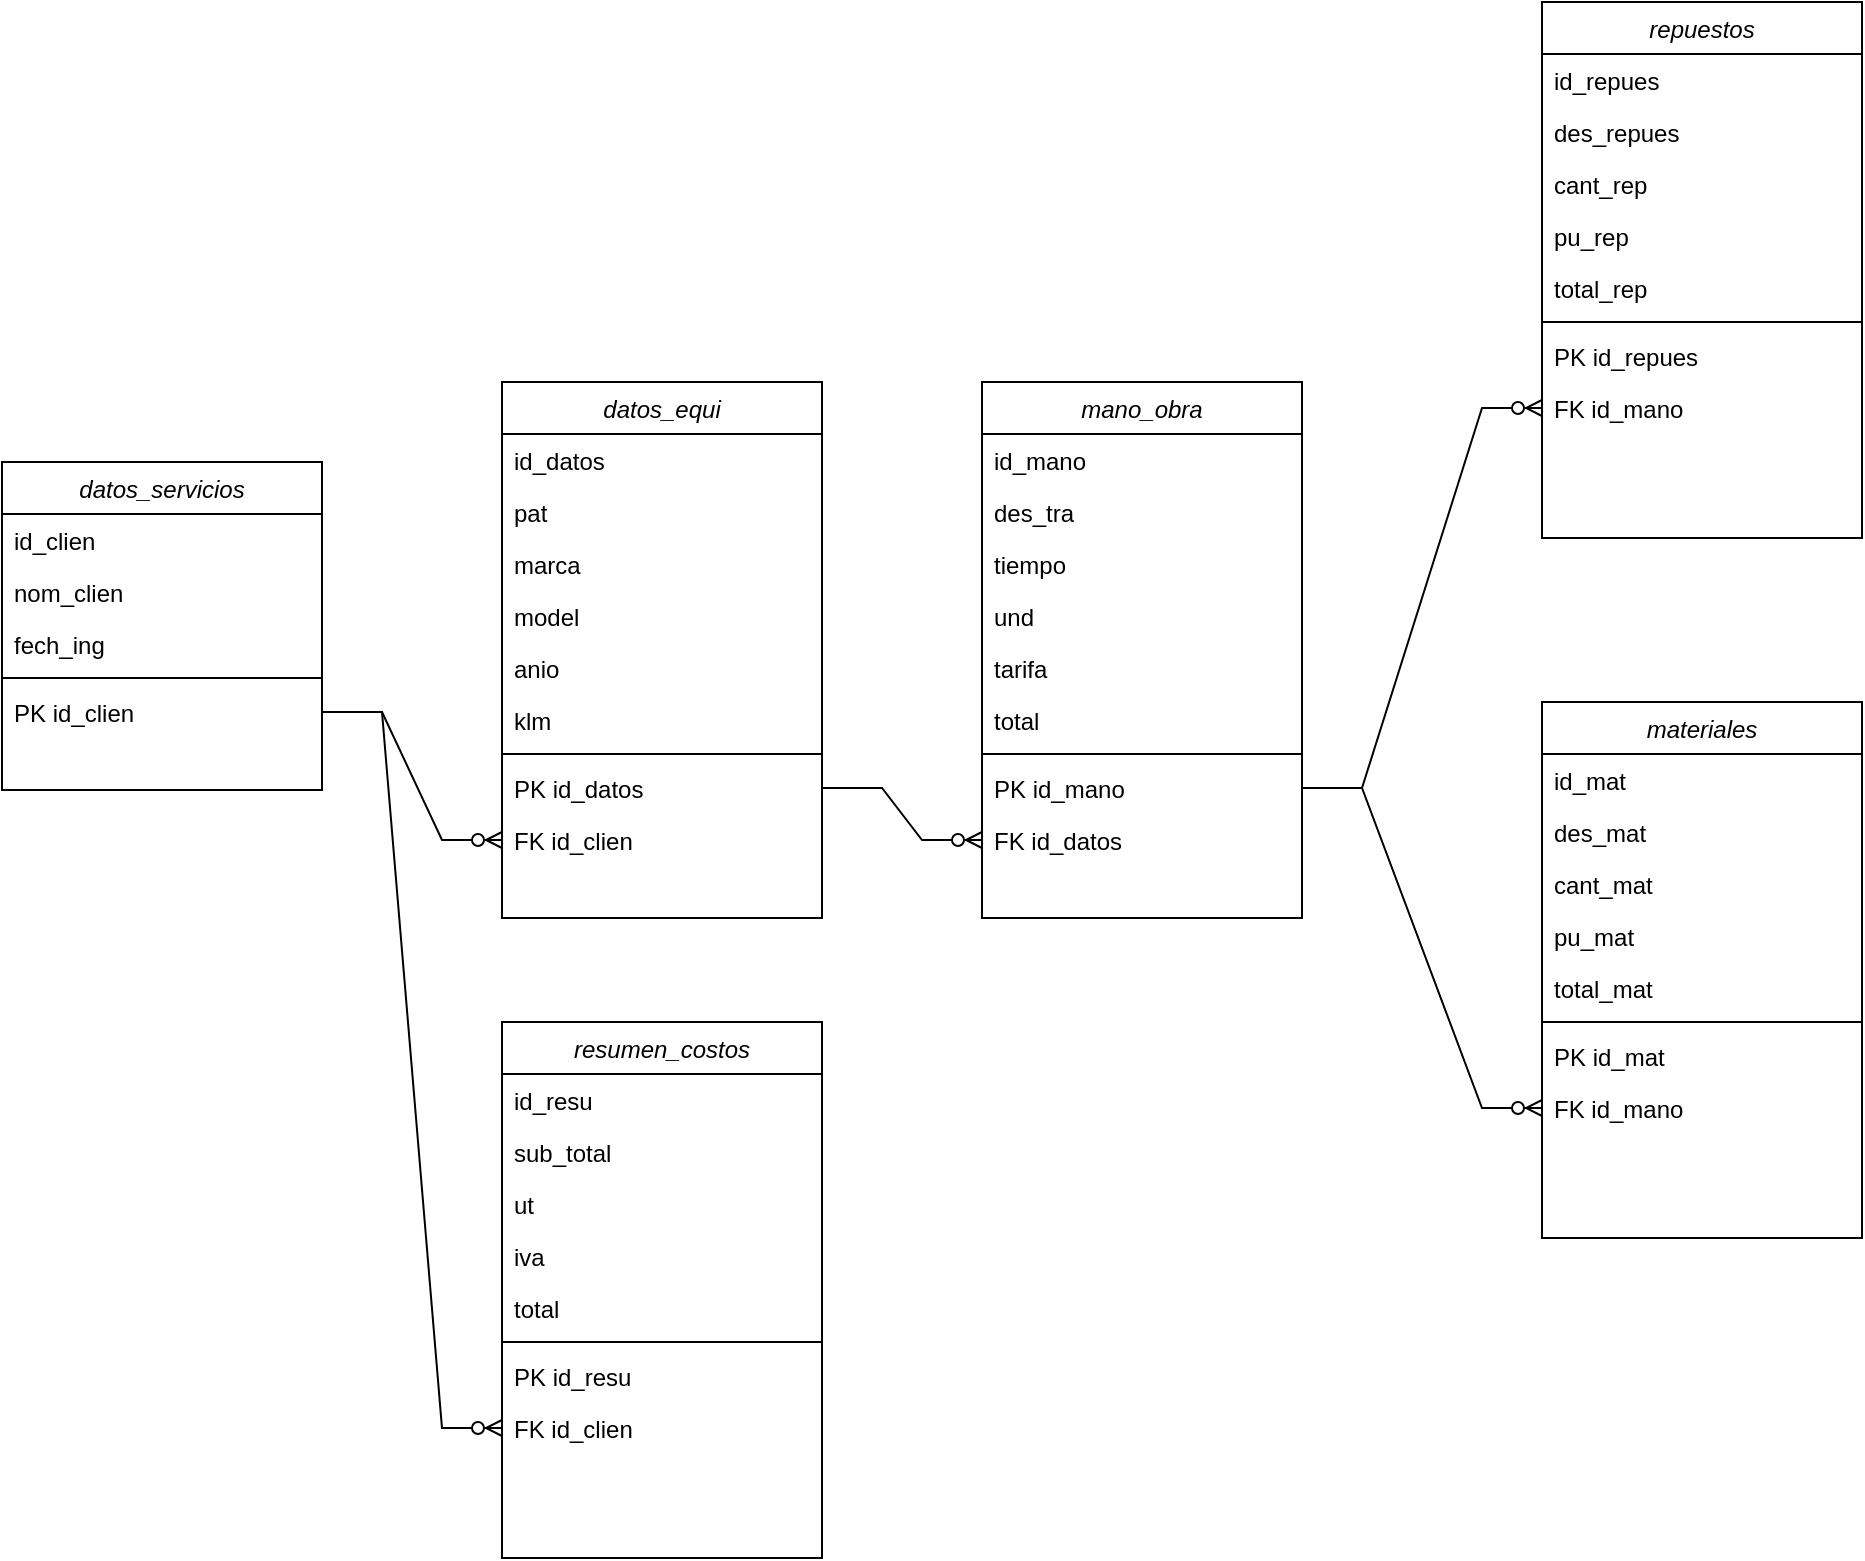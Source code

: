<mxfile version="26.1.0">
  <diagram id="C5RBs43oDa-KdzZeNtuy" name="Page-1">
    <mxGraphModel dx="1434" dy="2002" grid="1" gridSize="10" guides="1" tooltips="1" connect="1" arrows="1" fold="1" page="1" pageScale="1" pageWidth="827" pageHeight="1169" math="0" shadow="0">
      <root>
        <mxCell id="WIyWlLk6GJQsqaUBKTNV-0" />
        <mxCell id="WIyWlLk6GJQsqaUBKTNV-1" parent="WIyWlLk6GJQsqaUBKTNV-0" />
        <mxCell id="zkfFHV4jXpPFQw0GAbJ--0" value="datos_servicios" style="swimlane;fontStyle=2;align=center;verticalAlign=top;childLayout=stackLayout;horizontal=1;startSize=26;horizontalStack=0;resizeParent=1;resizeLast=0;collapsible=1;marginBottom=0;rounded=0;shadow=0;strokeWidth=1;" parent="WIyWlLk6GJQsqaUBKTNV-1" vertex="1">
          <mxGeometry x="110" y="120" width="160" height="164" as="geometry">
            <mxRectangle x="110" y="120" width="160" height="26" as="alternateBounds" />
          </mxGeometry>
        </mxCell>
        <mxCell id="zkfFHV4jXpPFQw0GAbJ--1" value="id_clien" style="text;align=left;verticalAlign=top;spacingLeft=4;spacingRight=4;overflow=hidden;rotatable=0;points=[[0,0.5],[1,0.5]];portConstraint=eastwest;" parent="zkfFHV4jXpPFQw0GAbJ--0" vertex="1">
          <mxGeometry y="26" width="160" height="26" as="geometry" />
        </mxCell>
        <mxCell id="dRXYoQ-W3MC08Xodr8N2-31" value="nom_clien" style="text;align=left;verticalAlign=top;spacingLeft=4;spacingRight=4;overflow=hidden;rotatable=0;points=[[0,0.5],[1,0.5]];portConstraint=eastwest;" parent="zkfFHV4jXpPFQw0GAbJ--0" vertex="1">
          <mxGeometry y="52" width="160" height="26" as="geometry" />
        </mxCell>
        <mxCell id="zkfFHV4jXpPFQw0GAbJ--3" value="fech_ing" style="text;align=left;verticalAlign=top;spacingLeft=4;spacingRight=4;overflow=hidden;rotatable=0;points=[[0,0.5],[1,0.5]];portConstraint=eastwest;rounded=0;shadow=0;html=0;" parent="zkfFHV4jXpPFQw0GAbJ--0" vertex="1">
          <mxGeometry y="78" width="160" height="26" as="geometry" />
        </mxCell>
        <mxCell id="zkfFHV4jXpPFQw0GAbJ--4" value="" style="line;html=1;strokeWidth=1;align=left;verticalAlign=middle;spacingTop=-1;spacingLeft=3;spacingRight=3;rotatable=0;labelPosition=right;points=[];portConstraint=eastwest;" parent="zkfFHV4jXpPFQw0GAbJ--0" vertex="1">
          <mxGeometry y="104" width="160" height="8" as="geometry" />
        </mxCell>
        <mxCell id="zkfFHV4jXpPFQw0GAbJ--5" value="PK id_clien" style="text;align=left;verticalAlign=top;spacingLeft=4;spacingRight=4;overflow=hidden;rotatable=0;points=[[0,0.5],[1,0.5]];portConstraint=eastwest;" parent="zkfFHV4jXpPFQw0GAbJ--0" vertex="1">
          <mxGeometry y="112" width="160" height="26" as="geometry" />
        </mxCell>
        <mxCell id="dRXYoQ-W3MC08Xodr8N2-3" value="datos_equi" style="swimlane;fontStyle=2;align=center;verticalAlign=top;childLayout=stackLayout;horizontal=1;startSize=26;horizontalStack=0;resizeParent=1;resizeLast=0;collapsible=1;marginBottom=0;rounded=0;shadow=0;strokeWidth=1;" parent="WIyWlLk6GJQsqaUBKTNV-1" vertex="1">
          <mxGeometry x="360" y="80" width="160" height="268" as="geometry">
            <mxRectangle x="110" y="120" width="160" height="26" as="alternateBounds" />
          </mxGeometry>
        </mxCell>
        <mxCell id="dRXYoQ-W3MC08Xodr8N2-4" value="id_datos" style="text;align=left;verticalAlign=top;spacingLeft=4;spacingRight=4;overflow=hidden;rotatable=0;points=[[0,0.5],[1,0.5]];portConstraint=eastwest;" parent="dRXYoQ-W3MC08Xodr8N2-3" vertex="1">
          <mxGeometry y="26" width="160" height="26" as="geometry" />
        </mxCell>
        <mxCell id="dRXYoQ-W3MC08Xodr8N2-35" value="pat" style="text;align=left;verticalAlign=top;spacingLeft=4;spacingRight=4;overflow=hidden;rotatable=0;points=[[0,0.5],[1,0.5]];portConstraint=eastwest;" parent="dRXYoQ-W3MC08Xodr8N2-3" vertex="1">
          <mxGeometry y="52" width="160" height="26" as="geometry" />
        </mxCell>
        <mxCell id="dRXYoQ-W3MC08Xodr8N2-5" value="marca" style="text;align=left;verticalAlign=top;spacingLeft=4;spacingRight=4;overflow=hidden;rotatable=0;points=[[0,0.5],[1,0.5]];portConstraint=eastwest;rounded=0;shadow=0;html=0;" parent="dRXYoQ-W3MC08Xodr8N2-3" vertex="1">
          <mxGeometry y="78" width="160" height="26" as="geometry" />
        </mxCell>
        <mxCell id="dRXYoQ-W3MC08Xodr8N2-10" value="model" style="text;align=left;verticalAlign=top;spacingLeft=4;spacingRight=4;overflow=hidden;rotatable=0;points=[[0,0.5],[1,0.5]];portConstraint=eastwest;rounded=0;shadow=0;html=0;" parent="dRXYoQ-W3MC08Xodr8N2-3" vertex="1">
          <mxGeometry y="104" width="160" height="26" as="geometry" />
        </mxCell>
        <mxCell id="dRXYoQ-W3MC08Xodr8N2-9" value="anio" style="text;align=left;verticalAlign=top;spacingLeft=4;spacingRight=4;overflow=hidden;rotatable=0;points=[[0,0.5],[1,0.5]];portConstraint=eastwest;rounded=0;shadow=0;html=0;" parent="dRXYoQ-W3MC08Xodr8N2-3" vertex="1">
          <mxGeometry y="130" width="160" height="26" as="geometry" />
        </mxCell>
        <mxCell id="dRXYoQ-W3MC08Xodr8N2-11" value="klm" style="text;align=left;verticalAlign=top;spacingLeft=4;spacingRight=4;overflow=hidden;rotatable=0;points=[[0,0.5],[1,0.5]];portConstraint=eastwest;rounded=0;shadow=0;html=0;" parent="dRXYoQ-W3MC08Xodr8N2-3" vertex="1">
          <mxGeometry y="156" width="160" height="26" as="geometry" />
        </mxCell>
        <mxCell id="dRXYoQ-W3MC08Xodr8N2-6" value="" style="line;html=1;strokeWidth=1;align=left;verticalAlign=middle;spacingTop=-1;spacingLeft=3;spacingRight=3;rotatable=0;labelPosition=right;points=[];portConstraint=eastwest;" parent="dRXYoQ-W3MC08Xodr8N2-3" vertex="1">
          <mxGeometry y="182" width="160" height="8" as="geometry" />
        </mxCell>
        <mxCell id="dRXYoQ-W3MC08Xodr8N2-12" value="PK id_datos" style="text;align=left;verticalAlign=top;spacingLeft=4;spacingRight=4;overflow=hidden;rotatable=0;points=[[0,0.5],[1,0.5]];portConstraint=eastwest;" parent="dRXYoQ-W3MC08Xodr8N2-3" vertex="1">
          <mxGeometry y="190" width="160" height="26" as="geometry" />
        </mxCell>
        <mxCell id="dRXYoQ-W3MC08Xodr8N2-13" value="FK id_clien" style="text;align=left;verticalAlign=top;spacingLeft=4;spacingRight=4;overflow=hidden;rotatable=0;points=[[0,0.5],[1,0.5]];portConstraint=eastwest;" parent="dRXYoQ-W3MC08Xodr8N2-3" vertex="1">
          <mxGeometry y="216" width="160" height="26" as="geometry" />
        </mxCell>
        <mxCell id="dRXYoQ-W3MC08Xodr8N2-21" value="mano_obra" style="swimlane;fontStyle=2;align=center;verticalAlign=top;childLayout=stackLayout;horizontal=1;startSize=26;horizontalStack=0;resizeParent=1;resizeLast=0;collapsible=1;marginBottom=0;rounded=0;shadow=0;strokeWidth=1;" parent="WIyWlLk6GJQsqaUBKTNV-1" vertex="1">
          <mxGeometry x="600" y="80" width="160" height="268" as="geometry">
            <mxRectangle x="110" y="120" width="160" height="26" as="alternateBounds" />
          </mxGeometry>
        </mxCell>
        <mxCell id="dRXYoQ-W3MC08Xodr8N2-22" value="id_mano" style="text;align=left;verticalAlign=top;spacingLeft=4;spacingRight=4;overflow=hidden;rotatable=0;points=[[0,0.5],[1,0.5]];portConstraint=eastwest;" parent="dRXYoQ-W3MC08Xodr8N2-21" vertex="1">
          <mxGeometry y="26" width="160" height="26" as="geometry" />
        </mxCell>
        <mxCell id="dRXYoQ-W3MC08Xodr8N2-36" value="des_tra" style="text;align=left;verticalAlign=top;spacingLeft=4;spacingRight=4;overflow=hidden;rotatable=0;points=[[0,0.5],[1,0.5]];portConstraint=eastwest;" parent="dRXYoQ-W3MC08Xodr8N2-21" vertex="1">
          <mxGeometry y="52" width="160" height="26" as="geometry" />
        </mxCell>
        <mxCell id="dRXYoQ-W3MC08Xodr8N2-23" value="tiempo" style="text;align=left;verticalAlign=top;spacingLeft=4;spacingRight=4;overflow=hidden;rotatable=0;points=[[0,0.5],[1,0.5]];portConstraint=eastwest;rounded=0;shadow=0;html=0;" parent="dRXYoQ-W3MC08Xodr8N2-21" vertex="1">
          <mxGeometry y="78" width="160" height="26" as="geometry" />
        </mxCell>
        <mxCell id="dRXYoQ-W3MC08Xodr8N2-24" value="und" style="text;align=left;verticalAlign=top;spacingLeft=4;spacingRight=4;overflow=hidden;rotatable=0;points=[[0,0.5],[1,0.5]];portConstraint=eastwest;rounded=0;shadow=0;html=0;" parent="dRXYoQ-W3MC08Xodr8N2-21" vertex="1">
          <mxGeometry y="104" width="160" height="26" as="geometry" />
        </mxCell>
        <mxCell id="dRXYoQ-W3MC08Xodr8N2-25" value="tarifa" style="text;align=left;verticalAlign=top;spacingLeft=4;spacingRight=4;overflow=hidden;rotatable=0;points=[[0,0.5],[1,0.5]];portConstraint=eastwest;rounded=0;shadow=0;html=0;" parent="dRXYoQ-W3MC08Xodr8N2-21" vertex="1">
          <mxGeometry y="130" width="160" height="26" as="geometry" />
        </mxCell>
        <mxCell id="dRXYoQ-W3MC08Xodr8N2-26" value="total" style="text;align=left;verticalAlign=top;spacingLeft=4;spacingRight=4;overflow=hidden;rotatable=0;points=[[0,0.5],[1,0.5]];portConstraint=eastwest;rounded=0;shadow=0;html=0;" parent="dRXYoQ-W3MC08Xodr8N2-21" vertex="1">
          <mxGeometry y="156" width="160" height="26" as="geometry" />
        </mxCell>
        <mxCell id="dRXYoQ-W3MC08Xodr8N2-27" value="" style="line;html=1;strokeWidth=1;align=left;verticalAlign=middle;spacingTop=-1;spacingLeft=3;spacingRight=3;rotatable=0;labelPosition=right;points=[];portConstraint=eastwest;" parent="dRXYoQ-W3MC08Xodr8N2-21" vertex="1">
          <mxGeometry y="182" width="160" height="8" as="geometry" />
        </mxCell>
        <mxCell id="dRXYoQ-W3MC08Xodr8N2-28" value="PK id_mano" style="text;align=left;verticalAlign=top;spacingLeft=4;spacingRight=4;overflow=hidden;rotatable=0;points=[[0,0.5],[1,0.5]];portConstraint=eastwest;" parent="dRXYoQ-W3MC08Xodr8N2-21" vertex="1">
          <mxGeometry y="190" width="160" height="26" as="geometry" />
        </mxCell>
        <mxCell id="lnrWN3l1lRAMajDIC0Ae-4" value="FK id_datos" style="text;align=left;verticalAlign=top;spacingLeft=4;spacingRight=4;overflow=hidden;rotatable=0;points=[[0,0.5],[1,0.5]];portConstraint=eastwest;" parent="dRXYoQ-W3MC08Xodr8N2-21" vertex="1">
          <mxGeometry y="216" width="160" height="26" as="geometry" />
        </mxCell>
        <mxCell id="dRXYoQ-W3MC08Xodr8N2-43" value="repuestos" style="swimlane;fontStyle=2;align=center;verticalAlign=top;childLayout=stackLayout;horizontal=1;startSize=26;horizontalStack=0;resizeParent=1;resizeLast=0;collapsible=1;marginBottom=0;rounded=0;shadow=0;strokeWidth=1;" parent="WIyWlLk6GJQsqaUBKTNV-1" vertex="1">
          <mxGeometry x="880" y="-110" width="160" height="268" as="geometry">
            <mxRectangle x="110" y="120" width="160" height="26" as="alternateBounds" />
          </mxGeometry>
        </mxCell>
        <mxCell id="dRXYoQ-W3MC08Xodr8N2-44" value="id_repues" style="text;align=left;verticalAlign=top;spacingLeft=4;spacingRight=4;overflow=hidden;rotatable=0;points=[[0,0.5],[1,0.5]];portConstraint=eastwest;" parent="dRXYoQ-W3MC08Xodr8N2-43" vertex="1">
          <mxGeometry y="26" width="160" height="26" as="geometry" />
        </mxCell>
        <mxCell id="dRXYoQ-W3MC08Xodr8N2-45" value="des_repues" style="text;align=left;verticalAlign=top;spacingLeft=4;spacingRight=4;overflow=hidden;rotatable=0;points=[[0,0.5],[1,0.5]];portConstraint=eastwest;" parent="dRXYoQ-W3MC08Xodr8N2-43" vertex="1">
          <mxGeometry y="52" width="160" height="26" as="geometry" />
        </mxCell>
        <mxCell id="dRXYoQ-W3MC08Xodr8N2-46" value="cant_rep" style="text;align=left;verticalAlign=top;spacingLeft=4;spacingRight=4;overflow=hidden;rotatable=0;points=[[0,0.5],[1,0.5]];portConstraint=eastwest;rounded=0;shadow=0;html=0;" parent="dRXYoQ-W3MC08Xodr8N2-43" vertex="1">
          <mxGeometry y="78" width="160" height="26" as="geometry" />
        </mxCell>
        <mxCell id="dRXYoQ-W3MC08Xodr8N2-47" value="pu_rep" style="text;align=left;verticalAlign=top;spacingLeft=4;spacingRight=4;overflow=hidden;rotatable=0;points=[[0,0.5],[1,0.5]];portConstraint=eastwest;rounded=0;shadow=0;html=0;" parent="dRXYoQ-W3MC08Xodr8N2-43" vertex="1">
          <mxGeometry y="104" width="160" height="26" as="geometry" />
        </mxCell>
        <mxCell id="dRXYoQ-W3MC08Xodr8N2-49" value="total_rep" style="text;align=left;verticalAlign=top;spacingLeft=4;spacingRight=4;overflow=hidden;rotatable=0;points=[[0,0.5],[1,0.5]];portConstraint=eastwest;rounded=0;shadow=0;html=0;" parent="dRXYoQ-W3MC08Xodr8N2-43" vertex="1">
          <mxGeometry y="130" width="160" height="26" as="geometry" />
        </mxCell>
        <mxCell id="dRXYoQ-W3MC08Xodr8N2-50" value="" style="line;html=1;strokeWidth=1;align=left;verticalAlign=middle;spacingTop=-1;spacingLeft=3;spacingRight=3;rotatable=0;labelPosition=right;points=[];portConstraint=eastwest;" parent="dRXYoQ-W3MC08Xodr8N2-43" vertex="1">
          <mxGeometry y="156" width="160" height="8" as="geometry" />
        </mxCell>
        <mxCell id="dRXYoQ-W3MC08Xodr8N2-51" value="PK id_repues" style="text;align=left;verticalAlign=top;spacingLeft=4;spacingRight=4;overflow=hidden;rotatable=0;points=[[0,0.5],[1,0.5]];portConstraint=eastwest;" parent="dRXYoQ-W3MC08Xodr8N2-43" vertex="1">
          <mxGeometry y="164" width="160" height="26" as="geometry" />
        </mxCell>
        <mxCell id="lnrWN3l1lRAMajDIC0Ae-7" value="FK id_mano" style="text;align=left;verticalAlign=top;spacingLeft=4;spacingRight=4;overflow=hidden;rotatable=0;points=[[0,0.5],[1,0.5]];portConstraint=eastwest;" parent="dRXYoQ-W3MC08Xodr8N2-43" vertex="1">
          <mxGeometry y="190" width="160" height="26" as="geometry" />
        </mxCell>
        <mxCell id="dRXYoQ-W3MC08Xodr8N2-66" value="materiales" style="swimlane;fontStyle=2;align=center;verticalAlign=top;childLayout=stackLayout;horizontal=1;startSize=26;horizontalStack=0;resizeParent=1;resizeLast=0;collapsible=1;marginBottom=0;rounded=0;shadow=0;strokeWidth=1;" parent="WIyWlLk6GJQsqaUBKTNV-1" vertex="1">
          <mxGeometry x="880" y="240" width="160" height="268" as="geometry">
            <mxRectangle x="110" y="120" width="160" height="26" as="alternateBounds" />
          </mxGeometry>
        </mxCell>
        <mxCell id="dRXYoQ-W3MC08Xodr8N2-67" value="id_mat" style="text;align=left;verticalAlign=top;spacingLeft=4;spacingRight=4;overflow=hidden;rotatable=0;points=[[0,0.5],[1,0.5]];portConstraint=eastwest;" parent="dRXYoQ-W3MC08Xodr8N2-66" vertex="1">
          <mxGeometry y="26" width="160" height="26" as="geometry" />
        </mxCell>
        <mxCell id="dRXYoQ-W3MC08Xodr8N2-68" value="des_mat" style="text;align=left;verticalAlign=top;spacingLeft=4;spacingRight=4;overflow=hidden;rotatable=0;points=[[0,0.5],[1,0.5]];portConstraint=eastwest;" parent="dRXYoQ-W3MC08Xodr8N2-66" vertex="1">
          <mxGeometry y="52" width="160" height="26" as="geometry" />
        </mxCell>
        <mxCell id="dRXYoQ-W3MC08Xodr8N2-69" value="cant_mat" style="text;align=left;verticalAlign=top;spacingLeft=4;spacingRight=4;overflow=hidden;rotatable=0;points=[[0,0.5],[1,0.5]];portConstraint=eastwest;rounded=0;shadow=0;html=0;" parent="dRXYoQ-W3MC08Xodr8N2-66" vertex="1">
          <mxGeometry y="78" width="160" height="26" as="geometry" />
        </mxCell>
        <mxCell id="dRXYoQ-W3MC08Xodr8N2-70" value="pu_mat" style="text;align=left;verticalAlign=top;spacingLeft=4;spacingRight=4;overflow=hidden;rotatable=0;points=[[0,0.5],[1,0.5]];portConstraint=eastwest;rounded=0;shadow=0;html=0;" parent="dRXYoQ-W3MC08Xodr8N2-66" vertex="1">
          <mxGeometry y="104" width="160" height="26" as="geometry" />
        </mxCell>
        <mxCell id="dRXYoQ-W3MC08Xodr8N2-71" value="total_mat" style="text;align=left;verticalAlign=top;spacingLeft=4;spacingRight=4;overflow=hidden;rotatable=0;points=[[0,0.5],[1,0.5]];portConstraint=eastwest;rounded=0;shadow=0;html=0;" parent="dRXYoQ-W3MC08Xodr8N2-66" vertex="1">
          <mxGeometry y="130" width="160" height="26" as="geometry" />
        </mxCell>
        <mxCell id="dRXYoQ-W3MC08Xodr8N2-72" value="" style="line;html=1;strokeWidth=1;align=left;verticalAlign=middle;spacingTop=-1;spacingLeft=3;spacingRight=3;rotatable=0;labelPosition=right;points=[];portConstraint=eastwest;" parent="dRXYoQ-W3MC08Xodr8N2-66" vertex="1">
          <mxGeometry y="156" width="160" height="8" as="geometry" />
        </mxCell>
        <mxCell id="dRXYoQ-W3MC08Xodr8N2-73" value="PK id_mat" style="text;align=left;verticalAlign=top;spacingLeft=4;spacingRight=4;overflow=hidden;rotatable=0;points=[[0,0.5],[1,0.5]];portConstraint=eastwest;" parent="dRXYoQ-W3MC08Xodr8N2-66" vertex="1">
          <mxGeometry y="164" width="160" height="26" as="geometry" />
        </mxCell>
        <mxCell id="lnrWN3l1lRAMajDIC0Ae-8" value="FK id_mano" style="text;align=left;verticalAlign=top;spacingLeft=4;spacingRight=4;overflow=hidden;rotatable=0;points=[[0,0.5],[1,0.5]];portConstraint=eastwest;" parent="dRXYoQ-W3MC08Xodr8N2-66" vertex="1">
          <mxGeometry y="190" width="160" height="26" as="geometry" />
        </mxCell>
        <mxCell id="dRXYoQ-W3MC08Xodr8N2-94" value="resumen_costos" style="swimlane;fontStyle=2;align=center;verticalAlign=top;childLayout=stackLayout;horizontal=1;startSize=26;horizontalStack=0;resizeParent=1;resizeLast=0;collapsible=1;marginBottom=0;rounded=0;shadow=0;strokeWidth=1;" parent="WIyWlLk6GJQsqaUBKTNV-1" vertex="1">
          <mxGeometry x="360" y="400" width="160" height="268" as="geometry">
            <mxRectangle x="110" y="120" width="160" height="26" as="alternateBounds" />
          </mxGeometry>
        </mxCell>
        <mxCell id="dRXYoQ-W3MC08Xodr8N2-95" value="id_resu" style="text;align=left;verticalAlign=top;spacingLeft=4;spacingRight=4;overflow=hidden;rotatable=0;points=[[0,0.5],[1,0.5]];portConstraint=eastwest;" parent="dRXYoQ-W3MC08Xodr8N2-94" vertex="1">
          <mxGeometry y="26" width="160" height="26" as="geometry" />
        </mxCell>
        <mxCell id="dRXYoQ-W3MC08Xodr8N2-96" value="sub_total" style="text;align=left;verticalAlign=top;spacingLeft=4;spacingRight=4;overflow=hidden;rotatable=0;points=[[0,0.5],[1,0.5]];portConstraint=eastwest;" parent="dRXYoQ-W3MC08Xodr8N2-94" vertex="1">
          <mxGeometry y="52" width="160" height="26" as="geometry" />
        </mxCell>
        <mxCell id="dRXYoQ-W3MC08Xodr8N2-97" value="ut" style="text;align=left;verticalAlign=top;spacingLeft=4;spacingRight=4;overflow=hidden;rotatable=0;points=[[0,0.5],[1,0.5]];portConstraint=eastwest;rounded=0;shadow=0;html=0;" parent="dRXYoQ-W3MC08Xodr8N2-94" vertex="1">
          <mxGeometry y="78" width="160" height="26" as="geometry" />
        </mxCell>
        <mxCell id="dRXYoQ-W3MC08Xodr8N2-98" value="iva" style="text;align=left;verticalAlign=top;spacingLeft=4;spacingRight=4;overflow=hidden;rotatable=0;points=[[0,0.5],[1,0.5]];portConstraint=eastwest;rounded=0;shadow=0;html=0;" parent="dRXYoQ-W3MC08Xodr8N2-94" vertex="1">
          <mxGeometry y="104" width="160" height="26" as="geometry" />
        </mxCell>
        <mxCell id="dRXYoQ-W3MC08Xodr8N2-99" value="total" style="text;align=left;verticalAlign=top;spacingLeft=4;spacingRight=4;overflow=hidden;rotatable=0;points=[[0,0.5],[1,0.5]];portConstraint=eastwest;rounded=0;shadow=0;html=0;" parent="dRXYoQ-W3MC08Xodr8N2-94" vertex="1">
          <mxGeometry y="130" width="160" height="26" as="geometry" />
        </mxCell>
        <mxCell id="dRXYoQ-W3MC08Xodr8N2-100" value="" style="line;html=1;strokeWidth=1;align=left;verticalAlign=middle;spacingTop=-1;spacingLeft=3;spacingRight=3;rotatable=0;labelPosition=right;points=[];portConstraint=eastwest;" parent="dRXYoQ-W3MC08Xodr8N2-94" vertex="1">
          <mxGeometry y="156" width="160" height="8" as="geometry" />
        </mxCell>
        <mxCell id="dRXYoQ-W3MC08Xodr8N2-101" value="PK id_resu" style="text;align=left;verticalAlign=top;spacingLeft=4;spacingRight=4;overflow=hidden;rotatable=0;points=[[0,0.5],[1,0.5]];portConstraint=eastwest;" parent="dRXYoQ-W3MC08Xodr8N2-94" vertex="1">
          <mxGeometry y="164" width="160" height="26" as="geometry" />
        </mxCell>
        <mxCell id="lnrWN3l1lRAMajDIC0Ae-10" value="FK id_clien" style="text;align=left;verticalAlign=top;spacingLeft=4;spacingRight=4;overflow=hidden;rotatable=0;points=[[0,0.5],[1,0.5]];portConstraint=eastwest;" parent="dRXYoQ-W3MC08Xodr8N2-94" vertex="1">
          <mxGeometry y="190" width="160" height="26" as="geometry" />
        </mxCell>
        <mxCell id="lnrWN3l1lRAMajDIC0Ae-2" value="" style="edgeStyle=entityRelationEdgeStyle;fontSize=12;html=1;endArrow=ERzeroToMany;endFill=1;rounded=0;exitX=1;exitY=0.5;exitDx=0;exitDy=0;entryX=0;entryY=0.5;entryDx=0;entryDy=0;" parent="WIyWlLk6GJQsqaUBKTNV-1" source="zkfFHV4jXpPFQw0GAbJ--5" target="dRXYoQ-W3MC08Xodr8N2-13" edge="1">
          <mxGeometry width="100" height="100" relative="1" as="geometry">
            <mxPoint x="290" y="500" as="sourcePoint" />
            <mxPoint x="390" y="400" as="targetPoint" />
          </mxGeometry>
        </mxCell>
        <mxCell id="lnrWN3l1lRAMajDIC0Ae-5" value="" style="edgeStyle=entityRelationEdgeStyle;fontSize=12;html=1;endArrow=ERzeroToMany;endFill=1;rounded=0;exitX=1;exitY=0.5;exitDx=0;exitDy=0;entryX=0;entryY=0.5;entryDx=0;entryDy=0;" parent="WIyWlLk6GJQsqaUBKTNV-1" source="dRXYoQ-W3MC08Xodr8N2-12" target="lnrWN3l1lRAMajDIC0Ae-4" edge="1">
          <mxGeometry width="100" height="100" relative="1" as="geometry">
            <mxPoint x="530" y="330" as="sourcePoint" />
            <mxPoint x="620" y="394" as="targetPoint" />
          </mxGeometry>
        </mxCell>
        <mxCell id="lnrWN3l1lRAMajDIC0Ae-6" value="" style="edgeStyle=entityRelationEdgeStyle;fontSize=12;html=1;endArrow=ERzeroToMany;endFill=1;rounded=0;exitX=1;exitY=0.5;exitDx=0;exitDy=0;entryX=0;entryY=0.5;entryDx=0;entryDy=0;" parent="WIyWlLk6GJQsqaUBKTNV-1" source="dRXYoQ-W3MC08Xodr8N2-28" target="lnrWN3l1lRAMajDIC0Ae-7" edge="1">
          <mxGeometry width="100" height="100" relative="1" as="geometry">
            <mxPoint x="740" y="460" as="sourcePoint" />
            <mxPoint x="840" y="360" as="targetPoint" />
          </mxGeometry>
        </mxCell>
        <mxCell id="lnrWN3l1lRAMajDIC0Ae-9" value="" style="edgeStyle=entityRelationEdgeStyle;fontSize=12;html=1;endArrow=ERzeroToMany;endFill=1;rounded=0;exitX=1;exitY=0.5;exitDx=0;exitDy=0;entryX=0;entryY=0.5;entryDx=0;entryDy=0;" parent="WIyWlLk6GJQsqaUBKTNV-1" source="dRXYoQ-W3MC08Xodr8N2-28" target="lnrWN3l1lRAMajDIC0Ae-8" edge="1">
          <mxGeometry width="100" height="100" relative="1" as="geometry">
            <mxPoint x="740" y="360" as="sourcePoint" />
            <mxPoint x="840" y="260" as="targetPoint" />
          </mxGeometry>
        </mxCell>
        <mxCell id="lnrWN3l1lRAMajDIC0Ae-11" value="" style="edgeStyle=entityRelationEdgeStyle;fontSize=12;html=1;endArrow=ERzeroToMany;endFill=1;rounded=0;exitX=1;exitY=0.5;exitDx=0;exitDy=0;entryX=0;entryY=0.5;entryDx=0;entryDy=0;" parent="WIyWlLk6GJQsqaUBKTNV-1" source="zkfFHV4jXpPFQw0GAbJ--5" target="lnrWN3l1lRAMajDIC0Ae-10" edge="1">
          <mxGeometry width="100" height="100" relative="1" as="geometry">
            <mxPoint x="740" y="560" as="sourcePoint" />
            <mxPoint x="840" y="460" as="targetPoint" />
          </mxGeometry>
        </mxCell>
      </root>
    </mxGraphModel>
  </diagram>
</mxfile>

